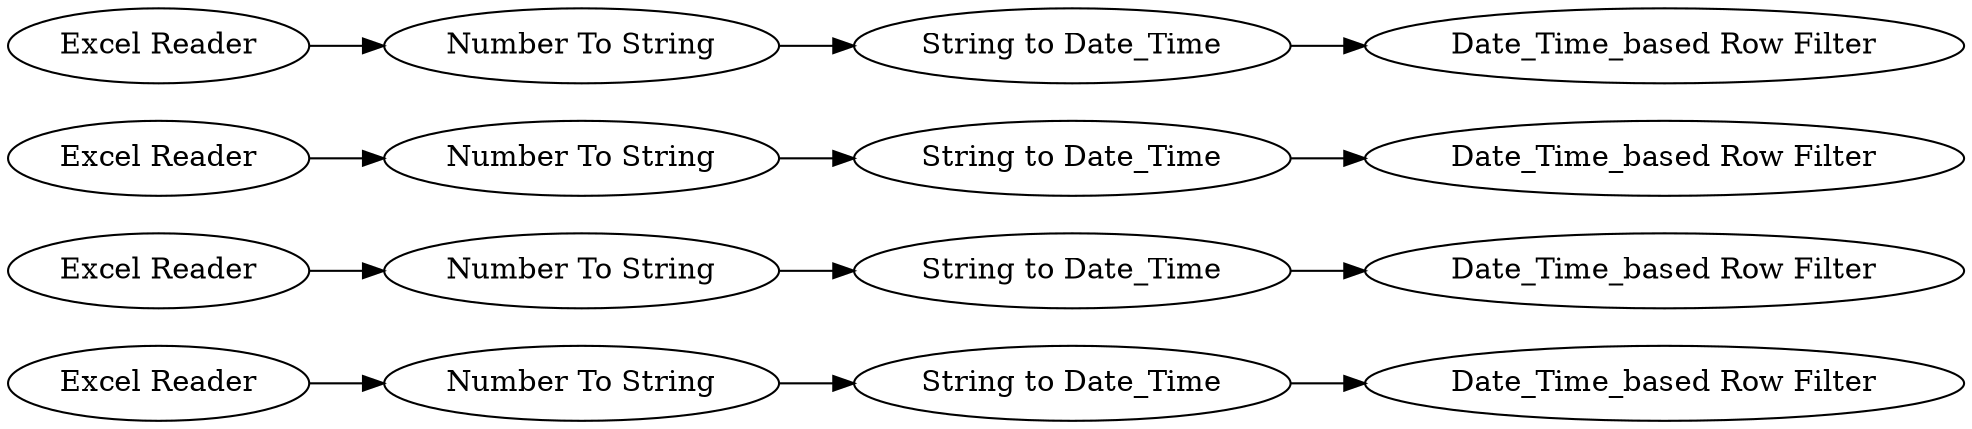 digraph {
	264 -> 251
	261 -> 258
	258 -> 260
	266 -> 261
	255 -> 257
	265 -> 256
	263 -> 248
	256 -> 255
	250 -> 253
	248 -> 247
	247 -> 262
	251 -> 250
	260 [label="Date_Time_based Row Filter"]
	263 [label="Excel Reader"]
	247 [label="String to Date_Time"]
	248 [label="Number To String"]
	251 [label="Number To String"]
	262 [label="Date_Time_based Row Filter"]
	256 [label="Number To String"]
	264 [label="Excel Reader"]
	265 [label="Excel Reader"]
	253 [label="Date_Time_based Row Filter"]
	258 [label="String to Date_Time"]
	261 [label="Number To String"]
	255 [label="String to Date_Time"]
	250 [label="String to Date_Time"]
	266 [label="Excel Reader"]
	257 [label="Date_Time_based Row Filter"]
	rankdir=LR
}
